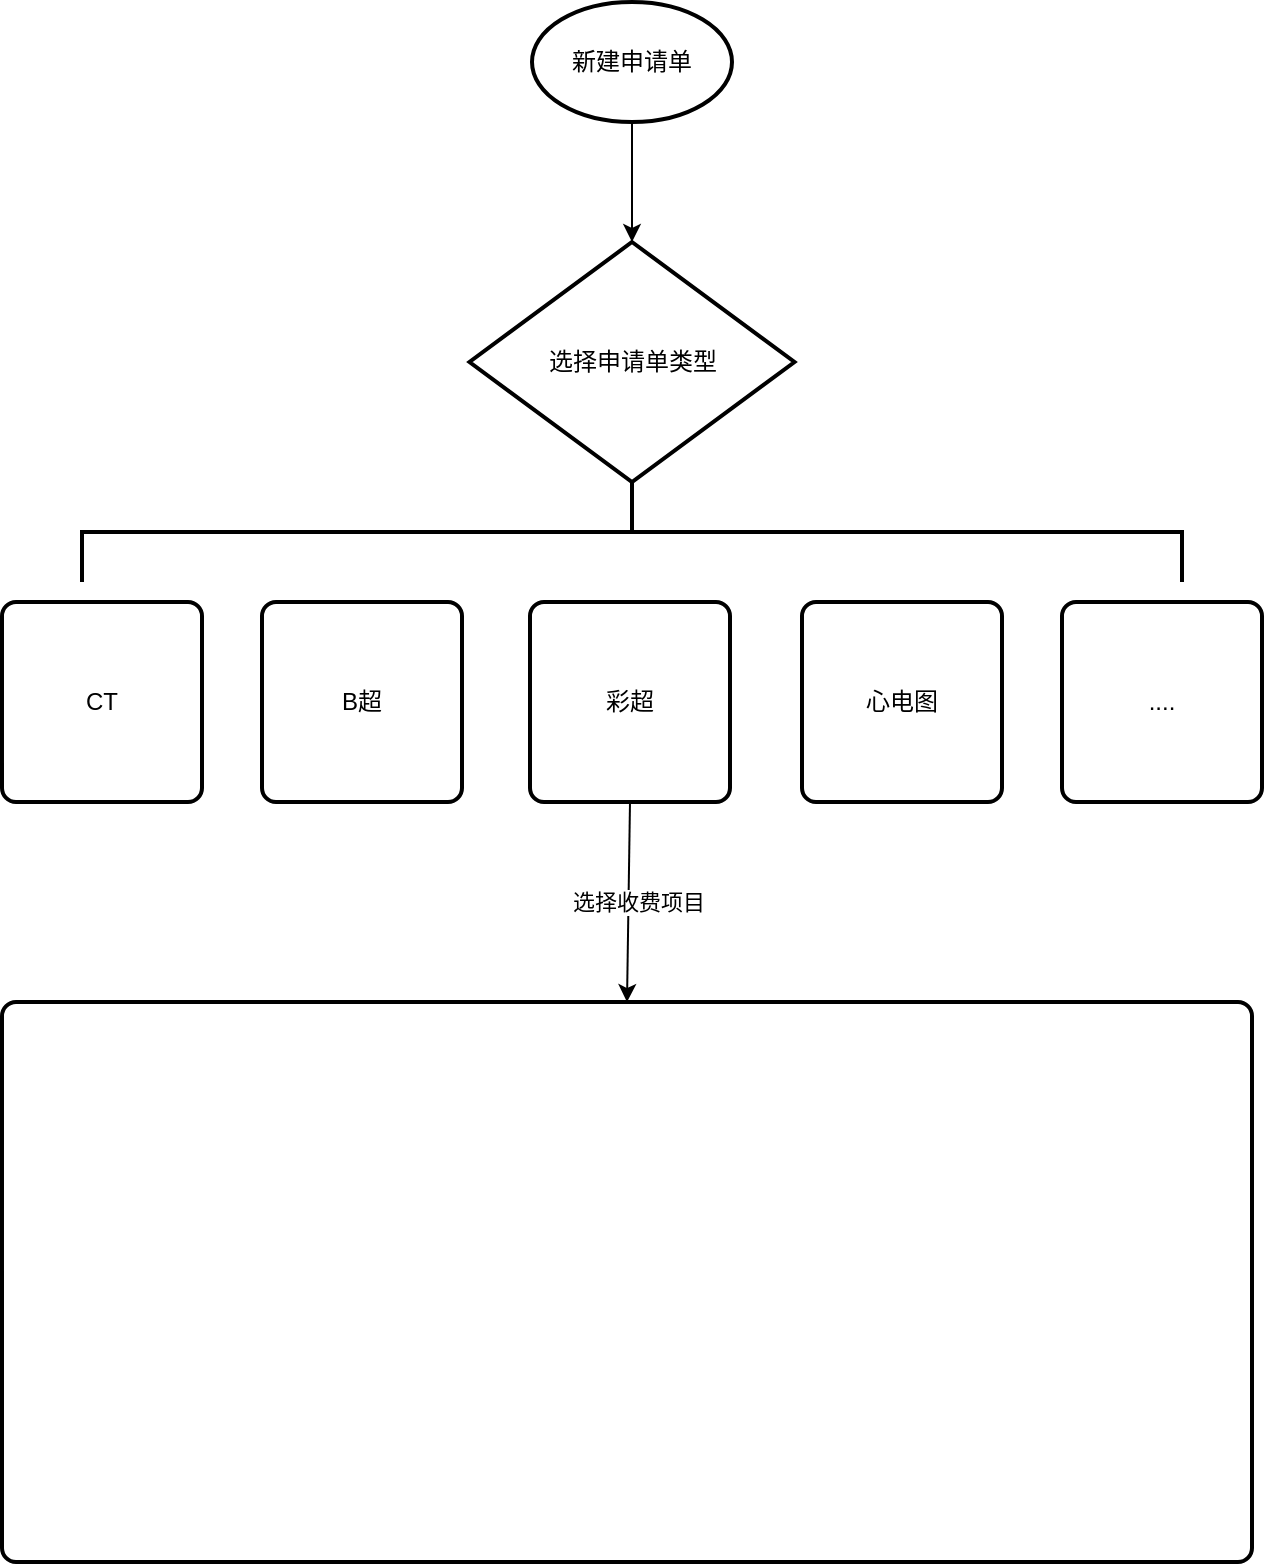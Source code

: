 <mxfile version="24.2.2" type="github">
  <diagram name="第 1 页" id="GBd7Jc7VdTxVBdFkuDs7">
    <mxGraphModel dx="1508" dy="679" grid="1" gridSize="10" guides="1" tooltips="1" connect="1" arrows="1" fold="1" page="1" pageScale="1" pageWidth="827" pageHeight="1169" math="0" shadow="0">
      <root>
        <mxCell id="0" />
        <mxCell id="1" parent="0" />
        <mxCell id="_OdP8fe9HPRAu60lT5_M-3" value="新建申请单" style="strokeWidth=2;html=1;shape=mxgraph.flowchart.start_1;whiteSpace=wrap;" vertex="1" parent="1">
          <mxGeometry x="330" y="40" width="100" height="60" as="geometry" />
        </mxCell>
        <mxCell id="_OdP8fe9HPRAu60lT5_M-4" value="选择申请单类型" style="strokeWidth=2;html=1;shape=mxgraph.flowchart.decision;whiteSpace=wrap;" vertex="1" parent="1">
          <mxGeometry x="298.75" y="160" width="162.5" height="120" as="geometry" />
        </mxCell>
        <mxCell id="_OdP8fe9HPRAu60lT5_M-5" style="edgeStyle=orthogonalEdgeStyle;rounded=0;orthogonalLoop=1;jettySize=auto;html=1;entryX=0.5;entryY=0;entryDx=0;entryDy=0;entryPerimeter=0;" edge="1" parent="1" source="_OdP8fe9HPRAu60lT5_M-3" target="_OdP8fe9HPRAu60lT5_M-4">
          <mxGeometry relative="1" as="geometry" />
        </mxCell>
        <mxCell id="_OdP8fe9HPRAu60lT5_M-6" value="CT" style="rounded=1;whiteSpace=wrap;html=1;absoluteArcSize=1;arcSize=14;strokeWidth=2;" vertex="1" parent="1">
          <mxGeometry x="65" y="340" width="100" height="100" as="geometry" />
        </mxCell>
        <mxCell id="_OdP8fe9HPRAu60lT5_M-7" value="B超" style="rounded=1;whiteSpace=wrap;html=1;absoluteArcSize=1;arcSize=14;strokeWidth=2;" vertex="1" parent="1">
          <mxGeometry x="195" y="340" width="100" height="100" as="geometry" />
        </mxCell>
        <mxCell id="_OdP8fe9HPRAu60lT5_M-8" value="彩超" style="rounded=1;whiteSpace=wrap;html=1;absoluteArcSize=1;arcSize=14;strokeWidth=2;" vertex="1" parent="1">
          <mxGeometry x="329" y="340" width="100" height="100" as="geometry" />
        </mxCell>
        <mxCell id="_OdP8fe9HPRAu60lT5_M-10" value="心电图" style="rounded=1;whiteSpace=wrap;html=1;absoluteArcSize=1;arcSize=14;strokeWidth=2;" vertex="1" parent="1">
          <mxGeometry x="465" y="340" width="100" height="100" as="geometry" />
        </mxCell>
        <mxCell id="_OdP8fe9HPRAu60lT5_M-11" value="...." style="rounded=1;whiteSpace=wrap;html=1;absoluteArcSize=1;arcSize=14;strokeWidth=2;" vertex="1" parent="1">
          <mxGeometry x="595" y="340" width="100" height="100" as="geometry" />
        </mxCell>
        <mxCell id="_OdP8fe9HPRAu60lT5_M-12" value="" style="strokeWidth=2;html=1;shape=mxgraph.flowchart.annotation_2;align=left;labelPosition=right;pointerEvents=1;rotation=90;" vertex="1" parent="1">
          <mxGeometry x="355" y="30" width="50" height="550" as="geometry" />
        </mxCell>
        <mxCell id="_OdP8fe9HPRAu60lT5_M-13" value="" style="rounded=1;whiteSpace=wrap;html=1;absoluteArcSize=1;arcSize=14;strokeWidth=2;" vertex="1" parent="1">
          <mxGeometry x="65" y="540" width="625" height="280" as="geometry" />
        </mxCell>
        <mxCell id="_OdP8fe9HPRAu60lT5_M-14" value="" style="endArrow=classic;html=1;rounded=0;exitX=0.5;exitY=1;exitDx=0;exitDy=0;entryX=0.5;entryY=0;entryDx=0;entryDy=0;" edge="1" parent="1" source="_OdP8fe9HPRAu60lT5_M-8" target="_OdP8fe9HPRAu60lT5_M-13">
          <mxGeometry width="50" height="50" relative="1" as="geometry">
            <mxPoint x="330" y="520" as="sourcePoint" />
            <mxPoint x="380" y="470" as="targetPoint" />
          </mxGeometry>
        </mxCell>
        <mxCell id="_OdP8fe9HPRAu60lT5_M-15" value="选择收费项目" style="edgeLabel;html=1;align=center;verticalAlign=middle;resizable=0;points=[];" vertex="1" connectable="0" parent="_OdP8fe9HPRAu60lT5_M-14">
          <mxGeometry x="0.002" y="5" relative="1" as="geometry">
            <mxPoint as="offset" />
          </mxGeometry>
        </mxCell>
      </root>
    </mxGraphModel>
  </diagram>
</mxfile>

